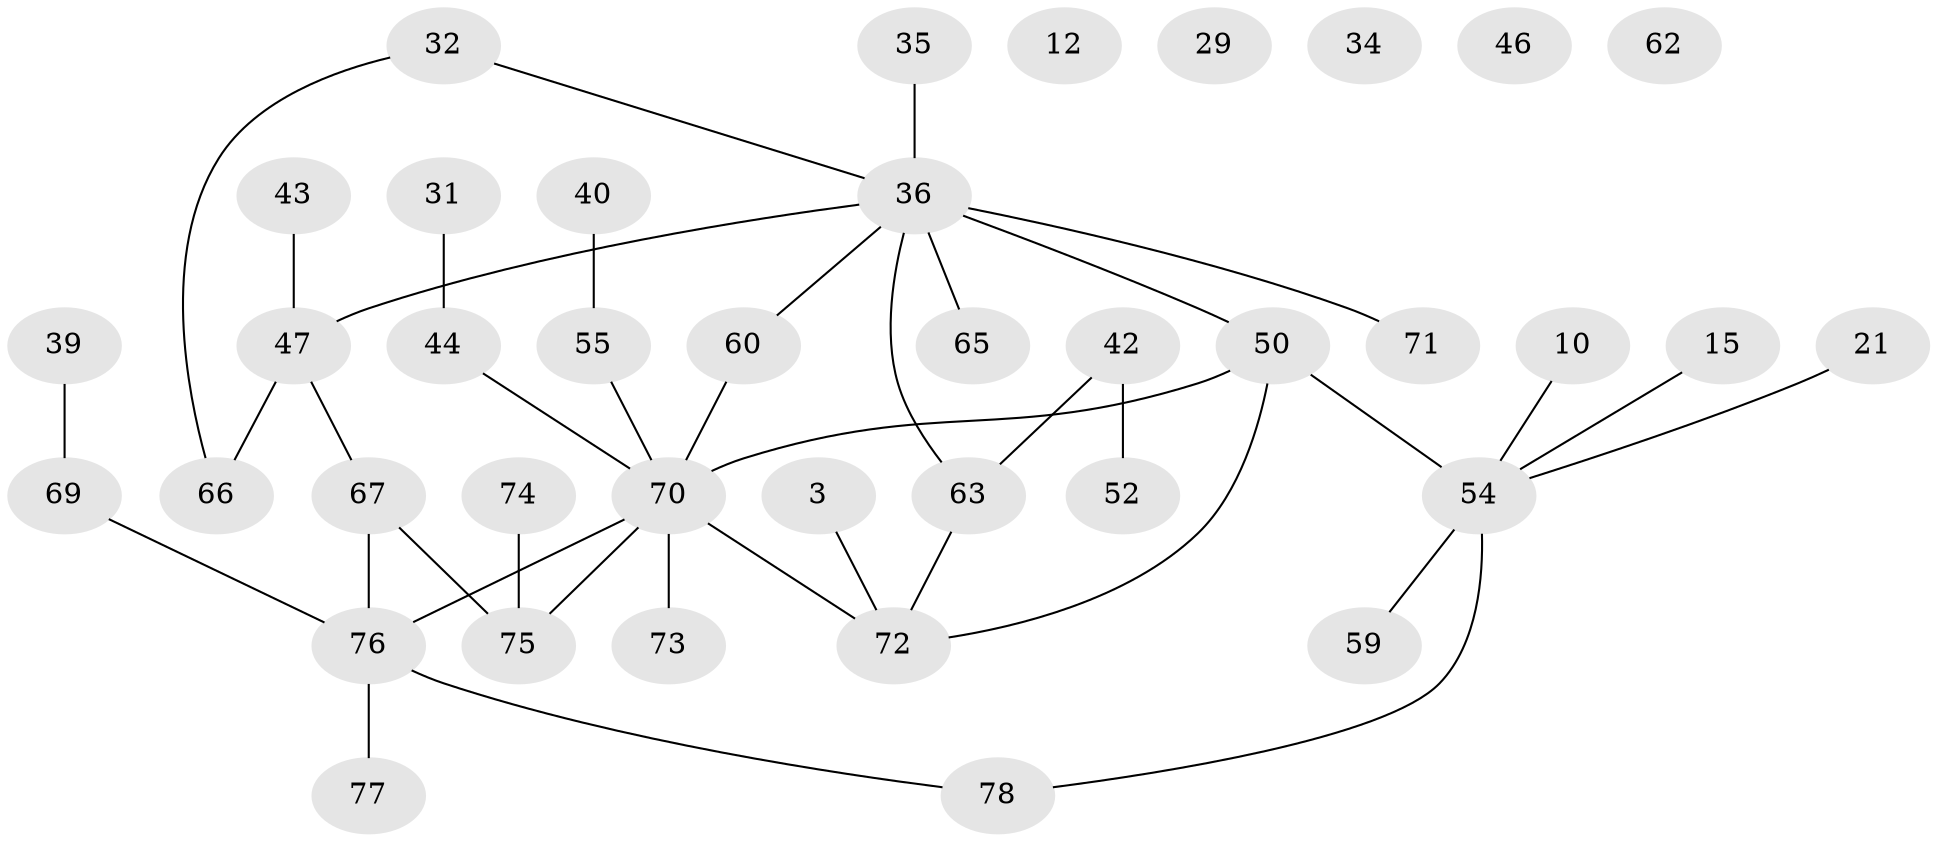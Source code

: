 // original degree distribution, {6: 0.0641025641025641, 1: 0.2564102564102564, 2: 0.3333333333333333, 3: 0.16666666666666666, 0: 0.0641025641025641, 5: 0.038461538461538464, 4: 0.07692307692307693}
// Generated by graph-tools (version 1.1) at 2025/42/03/04/25 21:42:53]
// undirected, 39 vertices, 40 edges
graph export_dot {
graph [start="1"]
  node [color=gray90,style=filled];
  3;
  10;
  12;
  15;
  21;
  29;
  31;
  32 [super="+7"];
  34;
  35;
  36 [super="+9+33"];
  39;
  40 [super="+18"];
  42;
  43;
  44 [super="+22"];
  46;
  47 [super="+20"];
  50 [super="+25"];
  52;
  54 [super="+30+28"];
  55;
  59;
  60;
  62;
  63;
  65;
  66;
  67;
  69;
  70 [super="+11+26+64+61"];
  71;
  72 [super="+38+53"];
  73;
  74 [super="+68"];
  75 [super="+17+41+58"];
  76 [super="+57+27+37+56+48"];
  77;
  78;
  3 -- 72;
  10 -- 54;
  15 -- 54;
  21 -- 54;
  31 -- 44;
  32 -- 36;
  32 -- 66;
  35 -- 36;
  36 -- 50 [weight=2];
  36 -- 71;
  36 -- 47;
  36 -- 65;
  36 -- 60;
  36 -- 63;
  39 -- 69;
  40 -- 55;
  42 -- 52;
  42 -- 63;
  43 -- 47;
  44 -- 70;
  47 -- 66;
  47 -- 67;
  50 -- 54 [weight=2];
  50 -- 70;
  50 -- 72;
  54 -- 78;
  54 -- 59;
  55 -- 70;
  60 -- 70;
  63 -- 72 [weight=2];
  67 -- 75 [weight=2];
  67 -- 76;
  69 -- 76;
  70 -- 75 [weight=4];
  70 -- 76 [weight=2];
  70 -- 72 [weight=2];
  70 -- 73;
  74 -- 75 [weight=3];
  76 -- 77;
  76 -- 78;
}
